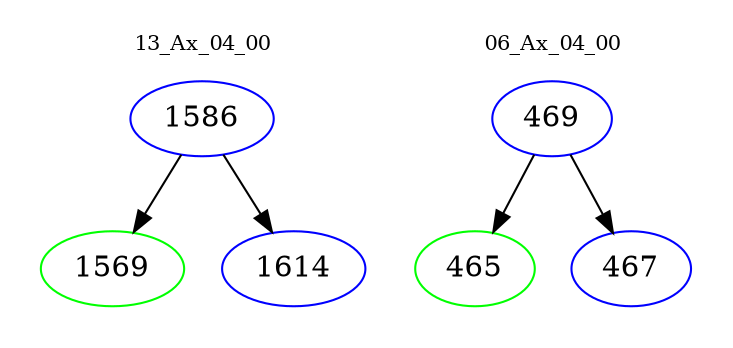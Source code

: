 digraph{
subgraph cluster_0 {
color = white
label = "13_Ax_04_00";
fontsize=10;
T0_1586 [label="1586", color="blue"]
T0_1586 -> T0_1569 [color="black"]
T0_1569 [label="1569", color="green"]
T0_1586 -> T0_1614 [color="black"]
T0_1614 [label="1614", color="blue"]
}
subgraph cluster_1 {
color = white
label = "06_Ax_04_00";
fontsize=10;
T1_469 [label="469", color="blue"]
T1_469 -> T1_465 [color="black"]
T1_465 [label="465", color="green"]
T1_469 -> T1_467 [color="black"]
T1_467 [label="467", color="blue"]
}
}
